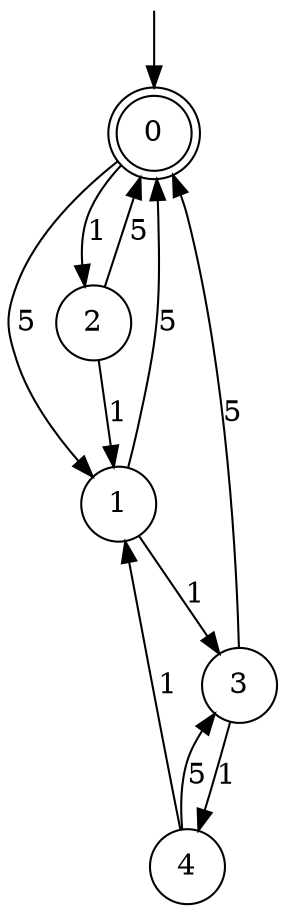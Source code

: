 digraph g {

	s0 [shape="doublecircle" label="0"];
	s1 [shape="circle" label="1"];
	s2 [shape="circle" label="2"];
	s3 [shape="circle" label="3"];
	s4 [shape="circle" label="4"];
	s0 -> s1 [label="5"];
	s0 -> s2 [label="1"];
	s1 -> s0 [label="5"];
	s1 -> s3 [label="1"];
	s2 -> s0 [label="5"];
	s2 -> s1 [label="1"];
	s3 -> s0 [label="5"];
	s3 -> s4 [label="1"];
	s4 -> s3 [label="5"];
	s4 -> s1 [label="1"];

__start0 [label="" shape="none" width="0" height="0"];
__start0 -> s0;

}
